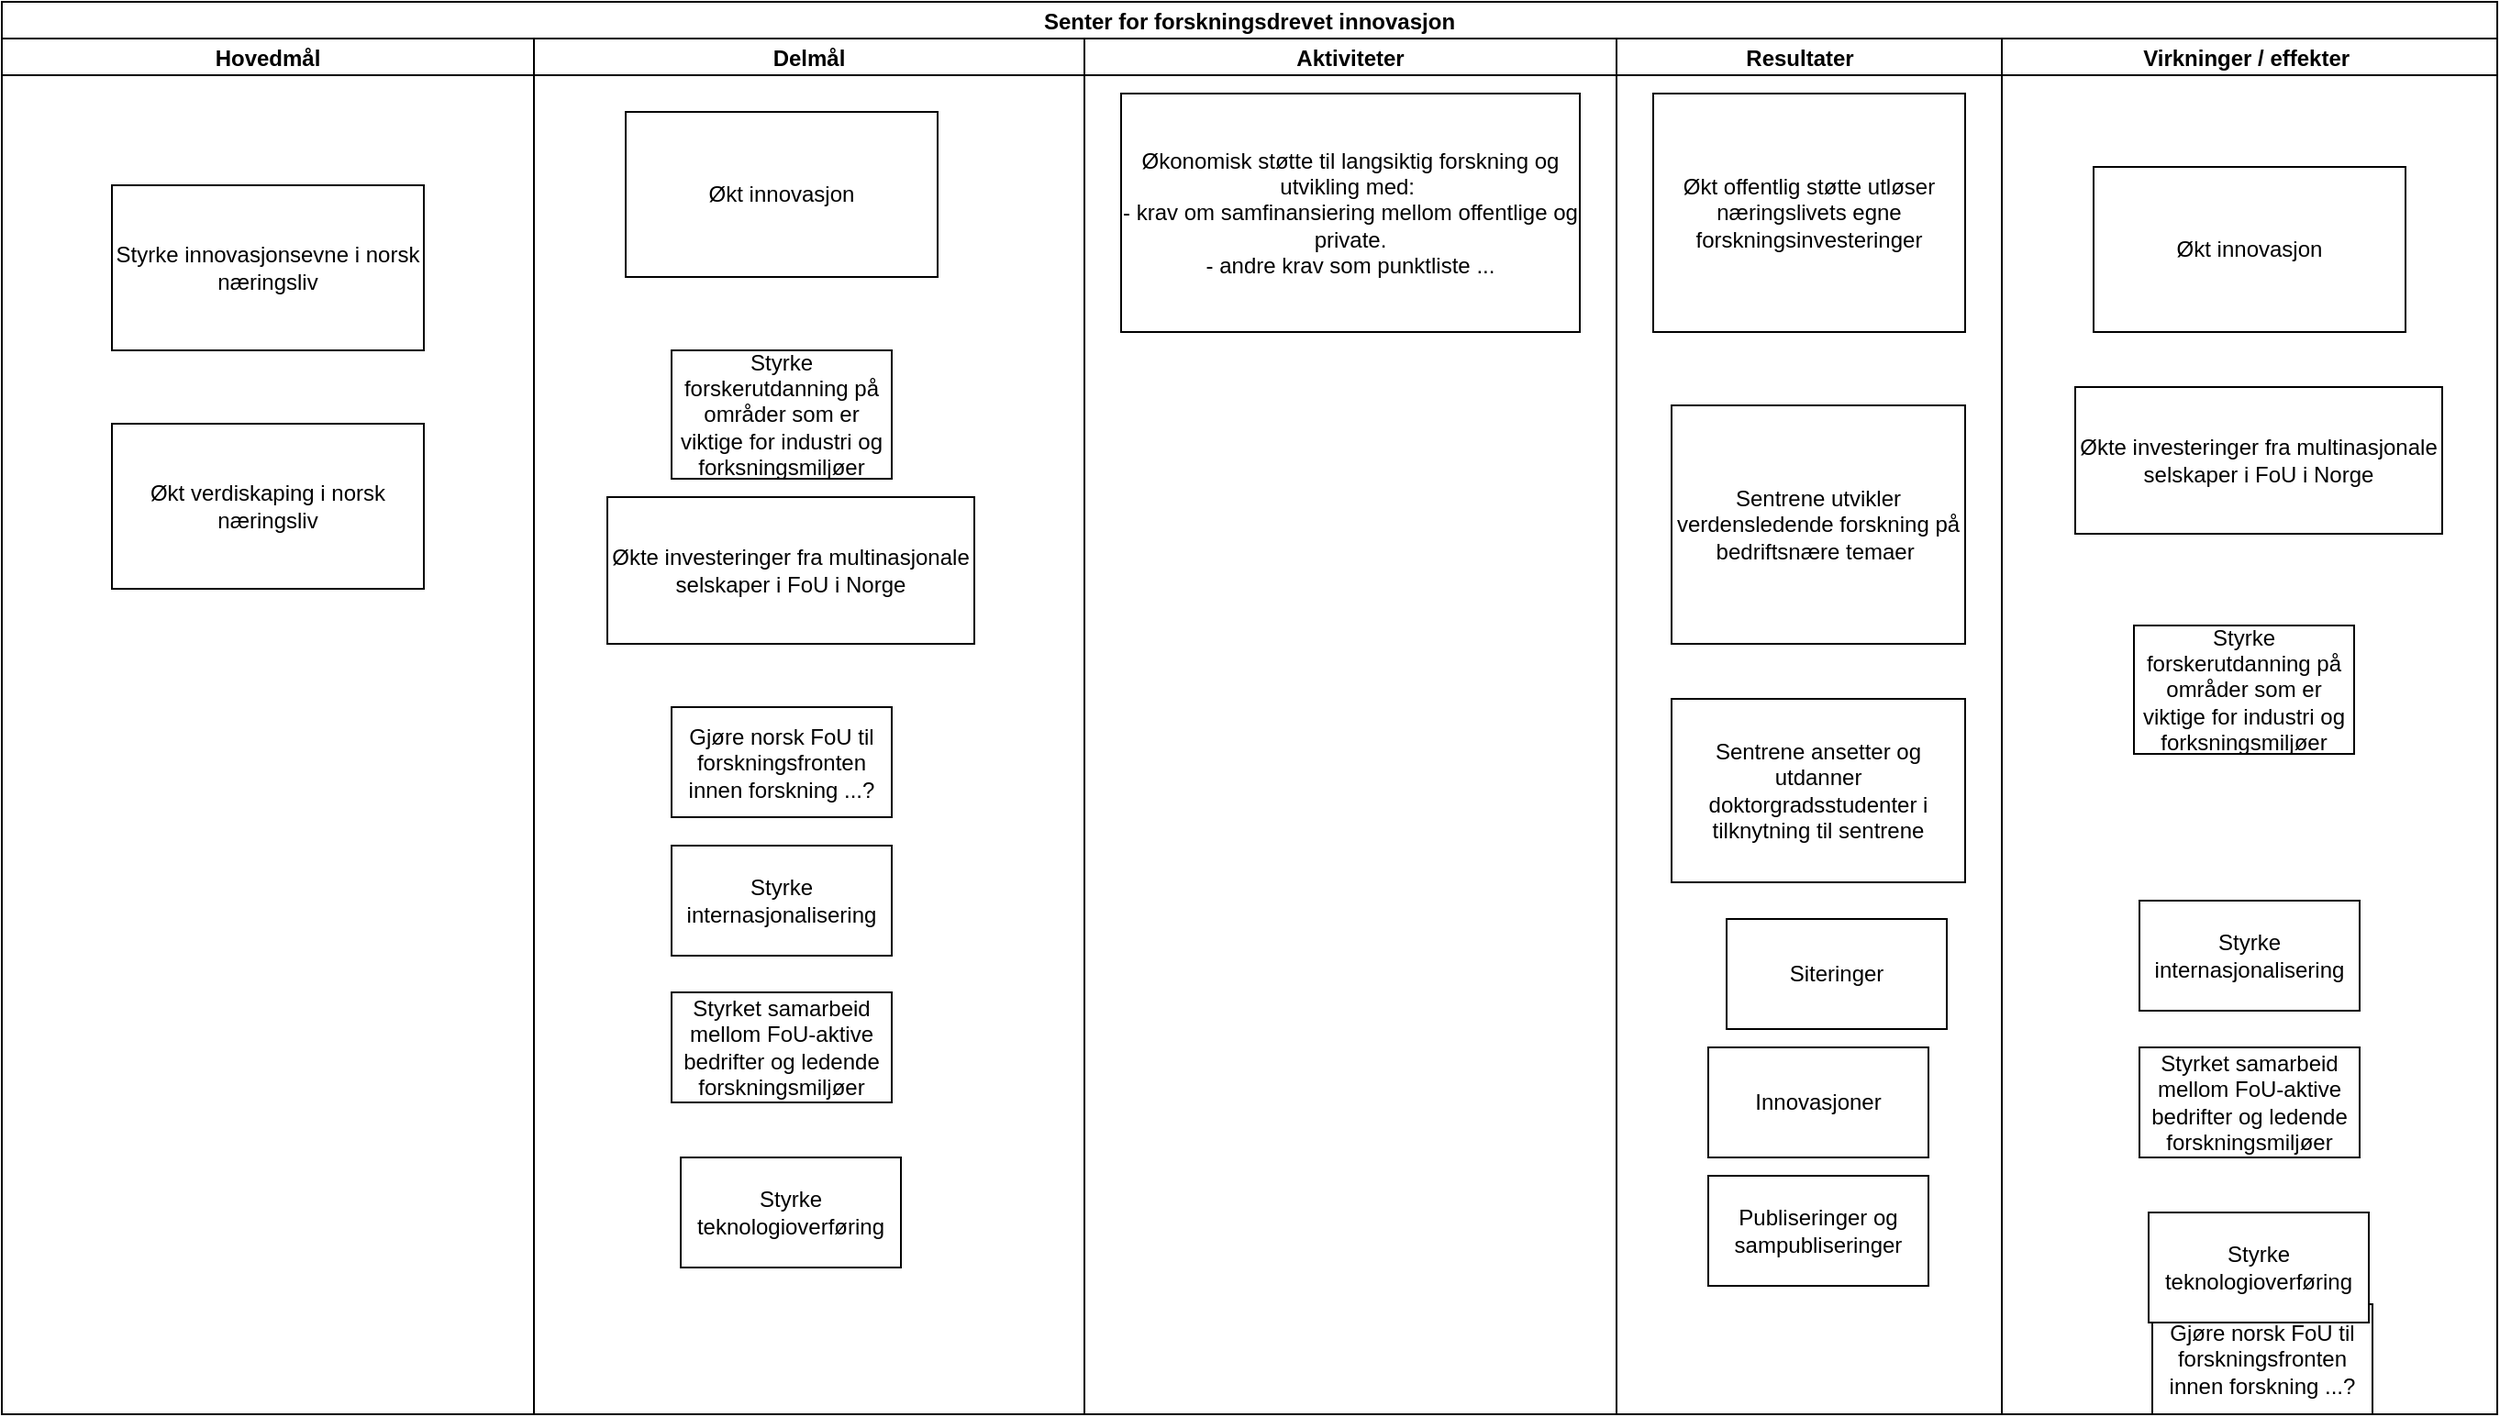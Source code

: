 <mxfile version="16.5.6" type="github">
  <diagram id="gUhN11qYkWxtTLKya9Cd" name="Page-1">
    <mxGraphModel dx="782" dy="1064" grid="1" gridSize="10" guides="1" tooltips="1" connect="1" arrows="1" fold="1" page="1" pageScale="1" pageWidth="827" pageHeight="1169" math="0" shadow="0">
      <root>
        <mxCell id="0" />
        <mxCell id="1" parent="0" />
        <mxCell id="otaZ61-eJIEUoGd5LH7k-2" value="Senter for forskningsdrevet innovasjon" style="swimlane;childLayout=stackLayout;resizeParent=1;resizeParentMax=0;startSize=20;" parent="1" vertex="1">
          <mxGeometry x="230" y="100" width="1360" height="770" as="geometry" />
        </mxCell>
        <mxCell id="pSStkDloC_WOc6RokfLj-7" value="Hovedmål" style="swimlane;startSize=20;" parent="otaZ61-eJIEUoGd5LH7k-2" vertex="1">
          <mxGeometry y="20" width="290" height="750" as="geometry">
            <mxRectangle y="20" width="30" height="460" as="alternateBounds" />
          </mxGeometry>
        </mxCell>
        <mxCell id="bZppvEKKBneNjKFNrnZ_-33" value="Styrke innovasjonsevne i norsk næringsliv" style="whiteSpace=wrap;html=1;" vertex="1" parent="pSStkDloC_WOc6RokfLj-7">
          <mxGeometry x="60" y="80" width="170" height="90" as="geometry" />
        </mxCell>
        <mxCell id="bZppvEKKBneNjKFNrnZ_-40" value="Økt verdiskaping i norsk næringsliv" style="whiteSpace=wrap;html=1;" vertex="1" parent="pSStkDloC_WOc6RokfLj-7">
          <mxGeometry x="60" y="210" width="170" height="90" as="geometry" />
        </mxCell>
        <mxCell id="otaZ61-eJIEUoGd5LH7k-3" value="Delmål" style="swimlane;startSize=20;" parent="otaZ61-eJIEUoGd5LH7k-2" vertex="1">
          <mxGeometry x="290" y="20" width="300" height="750" as="geometry">
            <mxRectangle y="20" width="30" height="460" as="alternateBounds" />
          </mxGeometry>
        </mxCell>
        <mxCell id="pSStkDloC_WOc6RokfLj-11" value="Økt innovasjon" style="whiteSpace=wrap;html=1;" parent="otaZ61-eJIEUoGd5LH7k-3" vertex="1">
          <mxGeometry x="50" y="40" width="170" height="90" as="geometry" />
        </mxCell>
        <mxCell id="pSStkDloC_WOc6RokfLj-10" value="Styrke forskerutdanning på områder som er viktige for industri og forksningsmiljøer" style="whiteSpace=wrap;html=1;" parent="otaZ61-eJIEUoGd5LH7k-3" vertex="1">
          <mxGeometry x="75" y="170" width="120" height="70" as="geometry" />
        </mxCell>
        <mxCell id="pSStkDloC_WOc6RokfLj-12" value="Økte investeringer fra multinasjonale selskaper i FoU i Norge" style="whiteSpace=wrap;html=1;" parent="otaZ61-eJIEUoGd5LH7k-3" vertex="1">
          <mxGeometry x="40" y="250" width="200" height="80" as="geometry" />
        </mxCell>
        <mxCell id="pSStkDloC_WOc6RokfLj-13" value="Gjøre norsk FoU til forskningsfronten innen forskning ...?" style="whiteSpace=wrap;html=1;" parent="otaZ61-eJIEUoGd5LH7k-3" vertex="1">
          <mxGeometry x="75" y="364.5" width="120" height="60" as="geometry" />
        </mxCell>
        <mxCell id="pSStkDloC_WOc6RokfLj-9" value="Styrke internasjonalisering" style="whiteSpace=wrap;html=1;" parent="otaZ61-eJIEUoGd5LH7k-3" vertex="1">
          <mxGeometry x="75" y="440" width="120" height="60" as="geometry" />
        </mxCell>
        <mxCell id="pSStkDloC_WOc6RokfLj-14" value="Styrket samarbeid mellom FoU-aktive bedrifter og ledende forskningsmiljøer" style="whiteSpace=wrap;html=1;" parent="otaZ61-eJIEUoGd5LH7k-3" vertex="1">
          <mxGeometry x="75" y="520" width="120" height="60" as="geometry" />
        </mxCell>
        <mxCell id="pSStkDloC_WOc6RokfLj-15" value="Styrke teknologioverføring" style="whiteSpace=wrap;html=1;" parent="otaZ61-eJIEUoGd5LH7k-3" vertex="1">
          <mxGeometry x="80" y="610" width="120" height="60" as="geometry" />
        </mxCell>
        <mxCell id="9w3HFqVNliFKd6ctjNXA-14" style="edgeStyle=orthogonalEdgeStyle;rounded=0;orthogonalLoop=1;jettySize=auto;html=1;" parent="otaZ61-eJIEUoGd5LH7k-2" edge="1">
          <mxGeometry relative="1" as="geometry">
            <mxPoint x="770" y="115" as="sourcePoint" />
            <mxPoint x="715" y="90" as="targetPoint" />
          </mxGeometry>
        </mxCell>
        <mxCell id="bZppvEKKBneNjKFNrnZ_-17" value="Aktiviteter" style="swimlane;startSize=20;" vertex="1" parent="otaZ61-eJIEUoGd5LH7k-2">
          <mxGeometry x="590" y="20" width="290" height="750" as="geometry">
            <mxRectangle y="20" width="30" height="460" as="alternateBounds" />
          </mxGeometry>
        </mxCell>
        <mxCell id="bZppvEKKBneNjKFNrnZ_-18" value="Økonomisk støtte til langsiktig forskning og utvikling med:&amp;nbsp;&lt;br&gt;- krav om samfinansiering mellom offentlige og private.&lt;br&gt;- andre krav som punktliste ..." style="whiteSpace=wrap;html=1;" vertex="1" parent="bZppvEKKBneNjKFNrnZ_-17">
          <mxGeometry x="20" y="30" width="250" height="130" as="geometry" />
        </mxCell>
        <mxCell id="bZppvEKKBneNjKFNrnZ_-19" value="Resultater   " style="swimlane;startSize=20;" vertex="1" parent="otaZ61-eJIEUoGd5LH7k-2">
          <mxGeometry x="880" y="20" width="210" height="750" as="geometry">
            <mxRectangle y="20" width="30" height="460" as="alternateBounds" />
          </mxGeometry>
        </mxCell>
        <mxCell id="bZppvEKKBneNjKFNrnZ_-20" value="Økt offentlig støtte utløser næringslivets egne forskningsinvesteringer" style="whiteSpace=wrap;html=1;" vertex="1" parent="bZppvEKKBneNjKFNrnZ_-19">
          <mxGeometry x="20" y="30" width="170" height="130" as="geometry" />
        </mxCell>
        <mxCell id="bZppvEKKBneNjKFNrnZ_-21" value="Sentrene utvikler verdensledende forskning på bedriftsnære temaer&amp;nbsp;" style="whiteSpace=wrap;html=1;" vertex="1" parent="bZppvEKKBneNjKFNrnZ_-19">
          <mxGeometry x="30" y="200" width="160" height="130" as="geometry" />
        </mxCell>
        <mxCell id="bZppvEKKBneNjKFNrnZ_-22" value="Sentrene ansetter og utdanner doktorgradsstudenter i tilknytning til sentrene" style="whiteSpace=wrap;html=1;" vertex="1" parent="bZppvEKKBneNjKFNrnZ_-19">
          <mxGeometry x="30" y="360" width="160" height="100" as="geometry" />
        </mxCell>
        <mxCell id="bZppvEKKBneNjKFNrnZ_-44" value="Publiseringer og sampubliseringer" style="whiteSpace=wrap;html=1;" vertex="1" parent="bZppvEKKBneNjKFNrnZ_-19">
          <mxGeometry x="50" y="620" width="120" height="60" as="geometry" />
        </mxCell>
        <mxCell id="bZppvEKKBneNjKFNrnZ_-42" value="Innovasjoner" style="whiteSpace=wrap;html=1;" vertex="1" parent="bZppvEKKBneNjKFNrnZ_-19">
          <mxGeometry x="50" y="550" width="120" height="60" as="geometry" />
        </mxCell>
        <mxCell id="bZppvEKKBneNjKFNrnZ_-23" value="Virkninger / effekter " style="swimlane;startSize=20;" vertex="1" parent="otaZ61-eJIEUoGd5LH7k-2">
          <mxGeometry x="1090" y="20" width="270" height="750" as="geometry">
            <mxRectangle x="120" y="20" width="30" height="460" as="alternateBounds" />
          </mxGeometry>
        </mxCell>
        <mxCell id="bZppvEKKBneNjKFNrnZ_-24" value="Styrke internasjonalisering" style="whiteSpace=wrap;html=1;" vertex="1" parent="bZppvEKKBneNjKFNrnZ_-23">
          <mxGeometry x="75" y="470" width="120" height="60" as="geometry" />
        </mxCell>
        <mxCell id="bZppvEKKBneNjKFNrnZ_-25" value="Styrke forskerutdanning på områder som er viktige for industri og forksningsmiljøer" style="whiteSpace=wrap;html=1;" vertex="1" parent="bZppvEKKBneNjKFNrnZ_-23">
          <mxGeometry x="72" y="320" width="120" height="70" as="geometry" />
        </mxCell>
        <mxCell id="bZppvEKKBneNjKFNrnZ_-26" value="Økt innovasjon" style="whiteSpace=wrap;html=1;" vertex="1" parent="bZppvEKKBneNjKFNrnZ_-23">
          <mxGeometry x="50" y="70" width="170" height="90" as="geometry" />
        </mxCell>
        <mxCell id="bZppvEKKBneNjKFNrnZ_-27" value="Økte investeringer fra multinasjonale selskaper i FoU i Norge" style="whiteSpace=wrap;html=1;" vertex="1" parent="bZppvEKKBneNjKFNrnZ_-23">
          <mxGeometry x="40" y="190" width="200" height="80" as="geometry" />
        </mxCell>
        <mxCell id="bZppvEKKBneNjKFNrnZ_-28" value="Gjøre norsk FoU til forskningsfronten innen forskning ...?" style="whiteSpace=wrap;html=1;" vertex="1" parent="bZppvEKKBneNjKFNrnZ_-23">
          <mxGeometry x="82" y="690" width="120" height="60" as="geometry" />
        </mxCell>
        <mxCell id="bZppvEKKBneNjKFNrnZ_-29" value="Styrket samarbeid mellom FoU-aktive bedrifter og ledende forskningsmiljøer" style="whiteSpace=wrap;html=1;" vertex="1" parent="bZppvEKKBneNjKFNrnZ_-23">
          <mxGeometry x="75" y="550" width="120" height="60" as="geometry" />
        </mxCell>
        <mxCell id="bZppvEKKBneNjKFNrnZ_-30" value="Styrke teknologioverføring" style="whiteSpace=wrap;html=1;" vertex="1" parent="bZppvEKKBneNjKFNrnZ_-23">
          <mxGeometry x="80" y="640" width="120" height="60" as="geometry" />
        </mxCell>
        <mxCell id="bZppvEKKBneNjKFNrnZ_-41" value="Siteringer" style="whiteSpace=wrap;html=1;" vertex="1" parent="1">
          <mxGeometry x="1170" y="600" width="120" height="60" as="geometry" />
        </mxCell>
      </root>
    </mxGraphModel>
  </diagram>
</mxfile>
